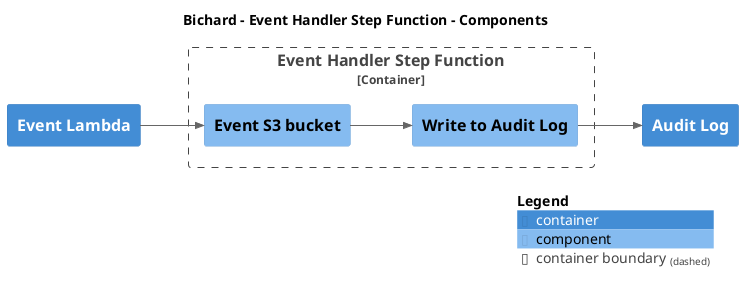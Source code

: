 @startuml
set separator none
title Bichard - Event Handler Step Function - Components

left to right direction

!include <C4/C4>
!include <C4/C4_Context>
!include <C4/C4_Container>
!include <C4/C4_Component>

Container(Bichard.AuditLog, "Audit Log", "", $tags="")
Container(Bichard.EventLambda, "Event Lambda", "", $tags="")

Container_Boundary("Bichard.EventHandlerStepFunction_boundary", "Event Handler Step Function", $tags="") {
  Component(Bichard.EventHandlerStepFunction.EventS3bucket, "Event S3 bucket", "", $tags="")
  Component(Bichard.EventHandlerStepFunction.WritetoAuditLog, "Write to Audit Log", "", $tags="")
}

Rel_D(Bichard.EventLambda, Bichard.EventHandlerStepFunction.EventS3bucket, "", $tags="")
Rel_D(Bichard.EventHandlerStepFunction.EventS3bucket, Bichard.EventHandlerStepFunction.WritetoAuditLog, "", $tags="")
Rel_D(Bichard.EventHandlerStepFunction.WritetoAuditLog, Bichard.AuditLog, "", $tags="")

SHOW_LEGEND(true)
@enduml